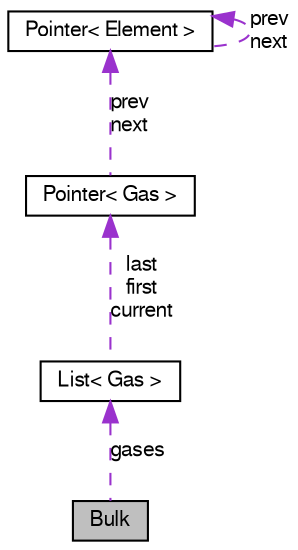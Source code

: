 digraph G
{
  edge [fontname="FreeSans",fontsize="10",labelfontname="FreeSans",labelfontsize="10"];
  node [fontname="FreeSans",fontsize="10",shape=record];
  Node1 [label="Bulk",height=0.2,width=0.4,color="black", fillcolor="grey75", style="filled" fontcolor="black"];
  Node2 -> Node1 [dir=back,color="darkorchid3",fontsize="10",style="dashed",label="gases",fontname="FreeSans"];
  Node2 [label="List\< Gas \>",height=0.2,width=0.4,color="black", fillcolor="white", style="filled",URL="$classList.html"];
  Node3 -> Node2 [dir=back,color="darkorchid3",fontsize="10",style="dashed",label="last\nfirst\ncurrent",fontname="FreeSans"];
  Node3 [label="Pointer\< Gas \>",height=0.2,width=0.4,color="black", fillcolor="white", style="filled",URL="$structPointer.html"];
  Node4 -> Node3 [dir=back,color="darkorchid3",fontsize="10",style="dashed",label="prev\nnext",fontname="FreeSans"];
  Node4 [label="Pointer\< Element \>",height=0.2,width=0.4,color="black", fillcolor="white", style="filled",URL="$structPointer.html"];
  Node4 -> Node4 [dir=back,color="darkorchid3",fontsize="10",style="dashed",label="prev\nnext",fontname="FreeSans"];
}
